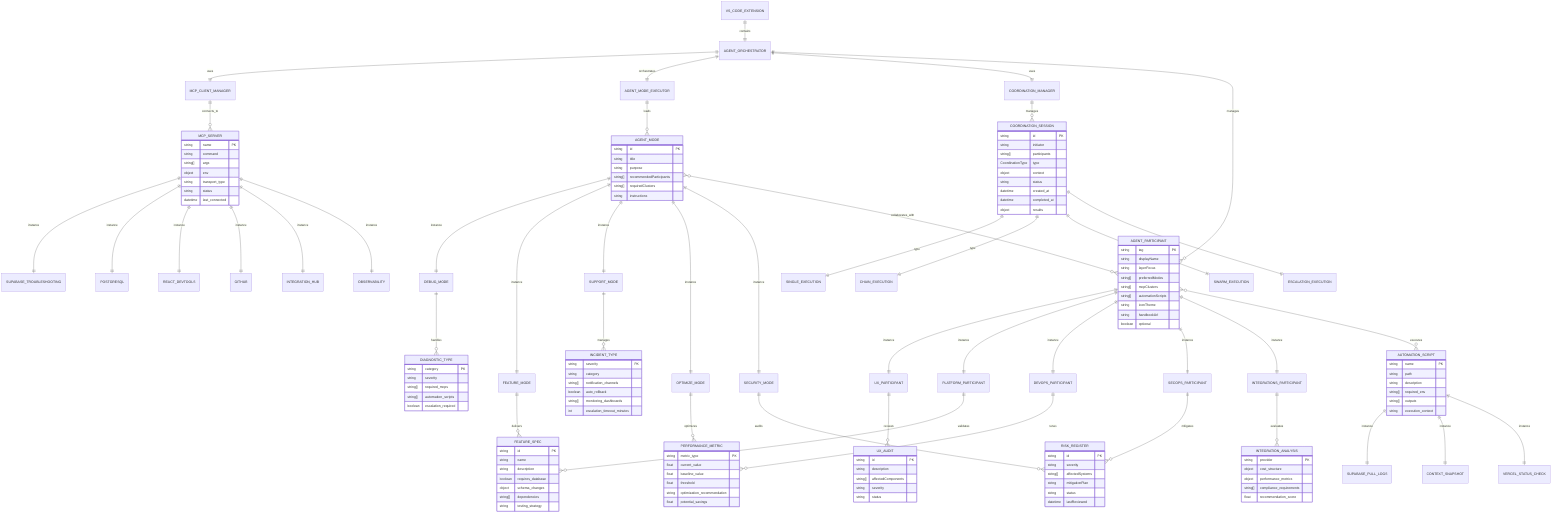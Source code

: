 %% config: theme: dark
erDiagram
    VS_CODE_EXTENSION ||--|| AGENT_ORCHESTRATOR : contains
    AGENT_ORCHESTRATOR ||--|| MCP_CLIENT_MANAGER : uses
    AGENT_ORCHESTRATOR ||--|| AGENT_MODE_EXECUTOR : orchestrates
    AGENT_ORCHESTRATOR ||--|| COORDINATION_MANAGER : uses

    AGENT_ORCHESTRATOR ||--o{ AGENT_PARTICIPANT : manages

    AGENT_PARTICIPANT {
        string tag PK
        string displayName
        string layerFocus
        string[] preferredModes
        string[] mcpClusters
        string[] automationScripts
        string iconTheme
        string handbookUrl
        boolean optional
    }

    AGENT_PARTICIPANT ||--|| UX_PARTICIPANT : instance
    AGENT_PARTICIPANT ||--|| PLATFORM_PARTICIPANT : instance
    AGENT_PARTICIPANT ||--|| DEVOPS_PARTICIPANT : instance
    AGENT_PARTICIPANT ||--|| SECOPS_PARTICIPANT : instance
    AGENT_PARTICIPANT ||--|| INTEGRATIONS_PARTICIPANT : instance

    MCP_CLIENT_MANAGER ||--o{ MCP_SERVER : connects_to

    MCP_SERVER {
        string name PK
        string command
        string[] args
        object env
        string transport_type
        string status
        datetime last_connected
    }

    MCP_SERVER ||--|| SUPABASE_TROUBLESHOOTING : instance
    MCP_SERVER ||--|| POSTGRESQL : instance
    MCP_SERVER ||--|| REACT_DEVTOOLS : instance
    MCP_SERVER ||--|| GITHUB : instance
    MCP_SERVER ||--|| INTEGRATION_HUB : instance
    MCP_SERVER ||--|| OBSERVABILITY : instance

    AGENT_MODE_EXECUTOR ||--o{ AGENT_MODE : loads

    AGENT_MODE {
        string id PK
        string title
        string purpose
        string[] recommendedParticipants
        string[] requiredClusters
        string instructions
    }

    AGENT_MODE ||--|| DEBUG_MODE : instance
    AGENT_MODE ||--|| FEATURE_MODE : instance
    AGENT_MODE ||--|| SUPPORT_MODE : instance
    AGENT_MODE ||--|| OPTIMIZE_MODE : instance
    AGENT_MODE ||--|| SECURITY_MODE : instance

    AGENT_MODE }o--o{ AGENT_PARTICIPANT : collaborates_with

    COORDINATION_MANAGER ||--o{ COORDINATION_SESSION : manages

    COORDINATION_SESSION {
        string id PK
        string initiator
        string[] participants
        CoordinationType type
        object context
        string status
        datetime created_at
        datetime completed_at
        object results
    }

    COORDINATION_SESSION ||--|| SINGLE_EXECUTION : type
    COORDINATION_SESSION ||--|| CHAIN_EXECUTION : type
    COORDINATION_SESSION ||--|| SWARM_EXECUTION : type
    COORDINATION_SESSION ||--|| ESCALATION_EXECUTION : type

    AGENT_PARTICIPANT }o--o{ AUTOMATION_SCRIPT : executes

    AUTOMATION_SCRIPT {
        string name PK
        string path
        string description
        string[] required_env
        string[] outputs
        string execution_context
    }

    AUTOMATION_SCRIPT ||--|| SUPABASE_PULL_LOGS : instance
    AUTOMATION_SCRIPT ||--|| CONTEXT_SNAPSHOT : instance
    AUTOMATION_SCRIPT ||--|| VERCEL_STATUS_CHECK : instance

    DEBUG_MODE ||--o{ DIAGNOSTIC_TYPE : handles
    FEATURE_MODE ||--o{ FEATURE_SPEC : delivers
    SUPPORT_MODE ||--o{ INCIDENT_TYPE : manages
    OPTIMIZE_MODE ||--o{ PERFORMANCE_METRIC : optimizes
    SECURITY_MODE ||--o{ RISK_REGISTER : audits

    UX_PARTICIPANT ||--o{ UX_AUDIT : reviews
    PLATFORM_PARTICIPANT ||--o{ FEATURE_SPEC : validates
    DEVOPS_PARTICIPANT ||--o{ PERFORMANCE_METRIC : tunes
    SECOPS_PARTICIPANT ||--o{ RISK_REGISTER : mitigates
    INTEGRATIONS_PARTICIPANT ||--o{ INTEGRATION_ANALYSIS : evaluates

    DIAGNOSTIC_TYPE {
        string category PK
        string severity
        string[] required_mcps
        string[] automation_scripts
        boolean escalation_required
    }

    FEATURE_SPEC {
        string id PK
        string name
        string description
        boolean requires_database
        object schema_changes
        string[] dependencies
        string testing_strategy
    }

    INCIDENT_TYPE {
        string severity PK
        string category
        string[] notification_channels
        boolean auto_rollback
        string[] monitoring_dashboards
        int escalation_timeout_minutes
    }

    INTEGRATION_ANALYSIS {
        string provider PK
        object cost_structure
        object performance_metrics
        string[] compliance_requirements
        float recommendation_score
    }

    PERFORMANCE_METRIC {
        string metric_type PK
        float current_value
        float baseline_value
        float threshold
        string optimization_recommendation
        float potential_savings
    }

    UX_AUDIT {
        string id PK
        string description
        string[] affectedComponents
        string severity
        string status
    }

    RISK_REGISTER {
        string id PK
        string severity
        string[] affectedSystems
        string mitigationPlan
        string status
        datetime lastReviewed
    }